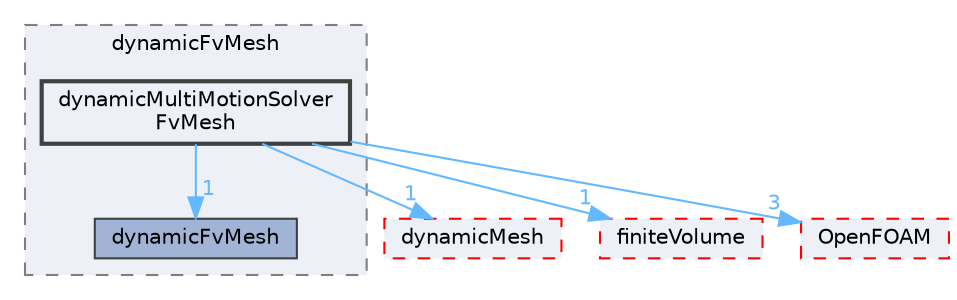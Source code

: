 digraph "src/dynamicFvMesh/dynamicMultiMotionSolverFvMesh"
{
 // LATEX_PDF_SIZE
  bgcolor="transparent";
  edge [fontname=Helvetica,fontsize=10,labelfontname=Helvetica,labelfontsize=10];
  node [fontname=Helvetica,fontsize=10,shape=box,height=0.2,width=0.4];
  compound=true
  subgraph clusterdir_7045e8b584c9485727394e576736d39b {
    graph [ bgcolor="#edf0f7", pencolor="grey50", label="dynamicFvMesh", fontname=Helvetica,fontsize=10 style="filled,dashed", URL="dir_7045e8b584c9485727394e576736d39b.html",tooltip=""]
  dir_facaccb758646efcf999676c3b1260b0 [label="dynamicFvMesh", fillcolor="#a2b4d6", color="grey25", style="filled", URL="dir_facaccb758646efcf999676c3b1260b0.html",tooltip=""];
  dir_23f9cb3d626124d789ae7f5ad4ea442e [label="dynamicMultiMotionSolver\lFvMesh", fillcolor="#edf0f7", color="grey25", style="filled,bold", URL="dir_23f9cb3d626124d789ae7f5ad4ea442e.html",tooltip=""];
  }
  dir_63742796c427c97a292c80f7db71da36 [label="dynamicMesh", fillcolor="#edf0f7", color="red", style="filled,dashed", URL="dir_63742796c427c97a292c80f7db71da36.html",tooltip=""];
  dir_9bd15774b555cf7259a6fa18f99fe99b [label="finiteVolume", fillcolor="#edf0f7", color="red", style="filled,dashed", URL="dir_9bd15774b555cf7259a6fa18f99fe99b.html",tooltip=""];
  dir_c5473ff19b20e6ec4dfe5c310b3778a8 [label="OpenFOAM", fillcolor="#edf0f7", color="red", style="filled,dashed", URL="dir_c5473ff19b20e6ec4dfe5c310b3778a8.html",tooltip=""];
  dir_23f9cb3d626124d789ae7f5ad4ea442e->dir_63742796c427c97a292c80f7db71da36 [headlabel="1", labeldistance=1.5 headhref="dir_001092_001086.html" href="dir_001092_001086.html" color="steelblue1" fontcolor="steelblue1"];
  dir_23f9cb3d626124d789ae7f5ad4ea442e->dir_9bd15774b555cf7259a6fa18f99fe99b [headlabel="1", labeldistance=1.5 headhref="dir_001092_001387.html" href="dir_001092_001387.html" color="steelblue1" fontcolor="steelblue1"];
  dir_23f9cb3d626124d789ae7f5ad4ea442e->dir_c5473ff19b20e6ec4dfe5c310b3778a8 [headlabel="3", labeldistance=1.5 headhref="dir_001092_002695.html" href="dir_001092_002695.html" color="steelblue1" fontcolor="steelblue1"];
  dir_23f9cb3d626124d789ae7f5ad4ea442e->dir_facaccb758646efcf999676c3b1260b0 [headlabel="1", labeldistance=1.5 headhref="dir_001092_001078.html" href="dir_001092_001078.html" color="steelblue1" fontcolor="steelblue1"];
}
